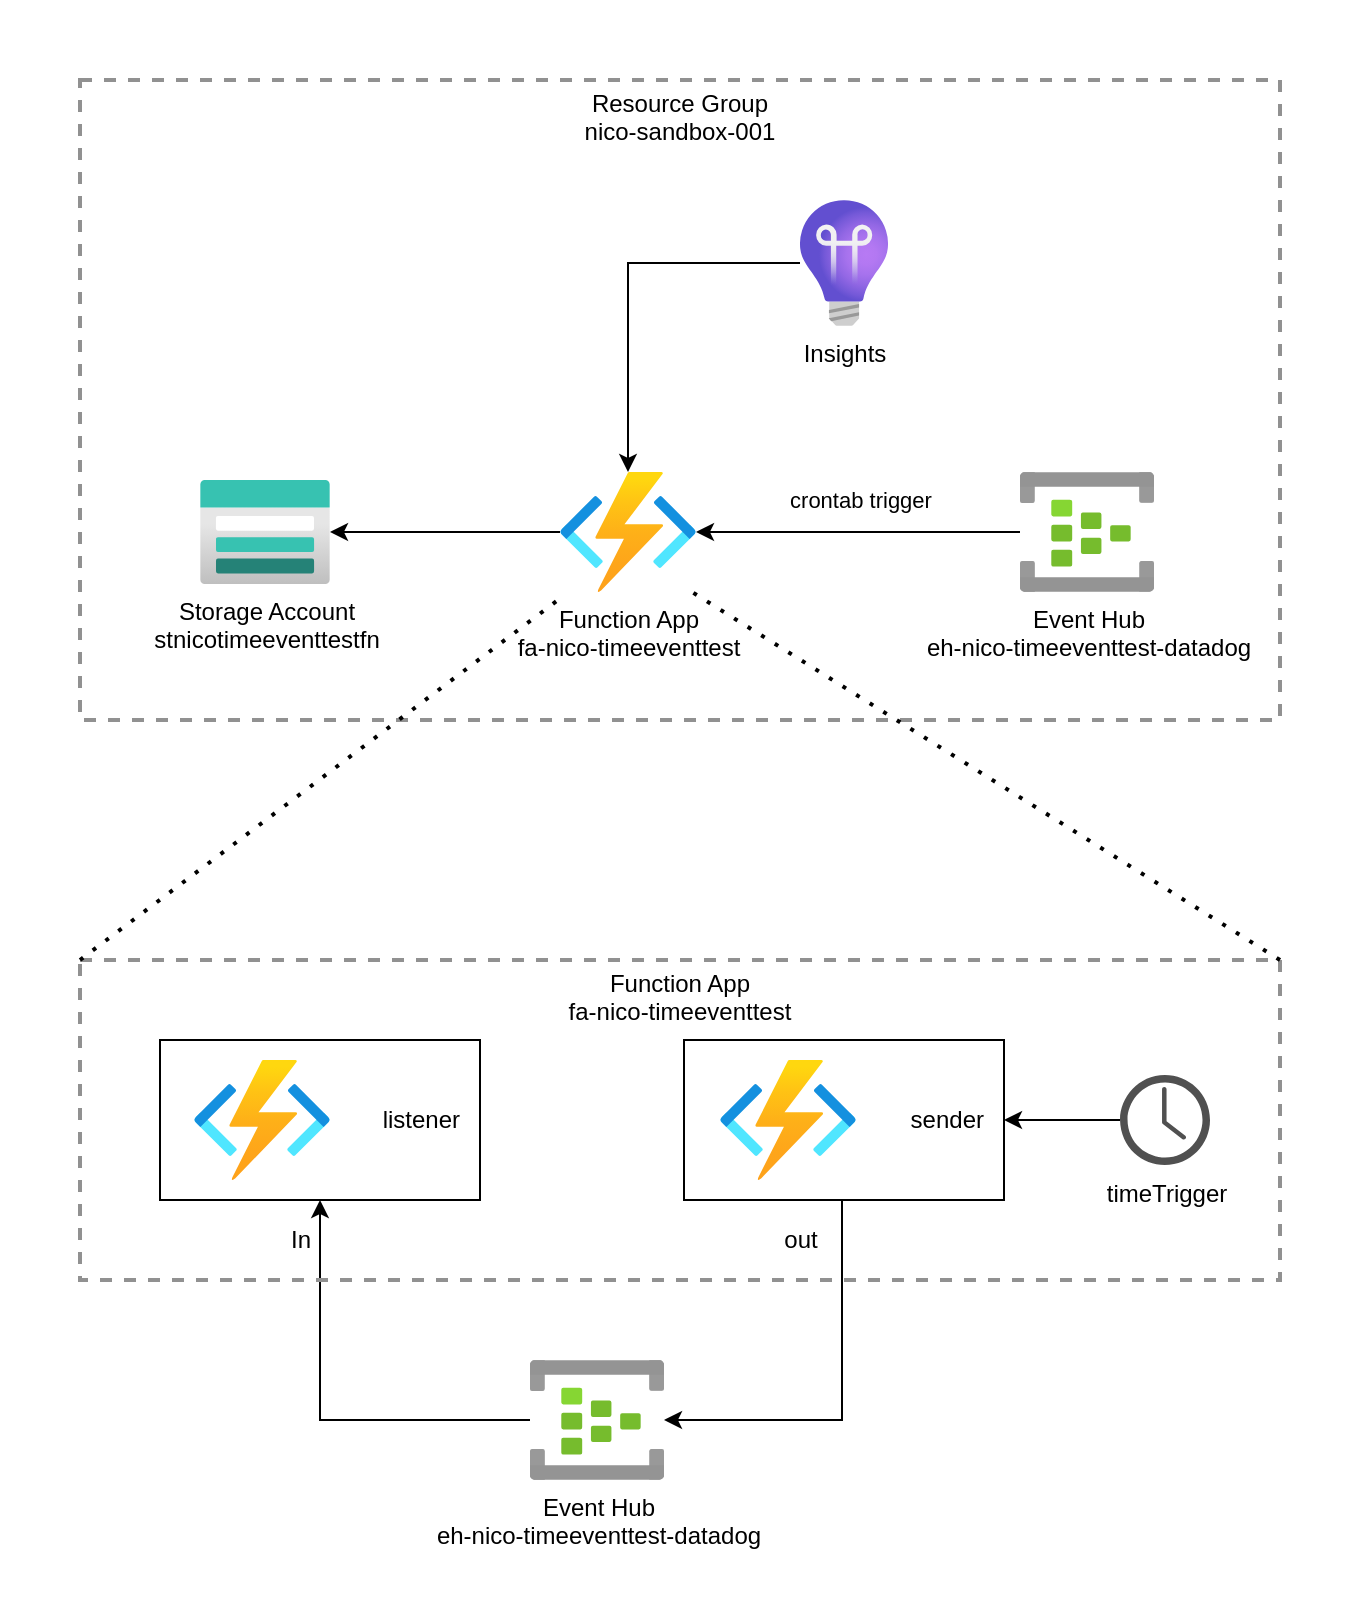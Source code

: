 <mxfile version="21.1.2" type="device">
  <diagram name="Page-1" id="EuCpa8Hlnvk2KAVyg0J5">
    <mxGraphModel dx="2074" dy="1189" grid="1" gridSize="10" guides="1" tooltips="1" connect="1" arrows="1" fold="1" page="1" pageScale="1" pageWidth="850" pageHeight="1100" math="0" shadow="0">
      <root>
        <mxCell id="0" />
        <mxCell id="1" parent="0" />
        <mxCell id="QplM-WZJ82Yex_5dZCln-23" value="" style="rounded=0;whiteSpace=wrap;html=1;strokeColor=none;" vertex="1" parent="1">
          <mxGeometry x="160" y="160" width="680" height="800" as="geometry" />
        </mxCell>
        <mxCell id="QplM-WZJ82Yex_5dZCln-1" value="Resource Group&lt;br&gt;nico-sandbox-001" style="fontStyle=0;verticalAlign=top;align=center;spacingTop=-2;fillColor=none;rounded=0;whiteSpace=wrap;html=1;strokeColor=#919191;strokeWidth=2;dashed=1;container=1;collapsible=0;expand=0;recursiveResize=0;" vertex="1" parent="1">
          <mxGeometry x="200" y="200" width="600" height="320" as="geometry" />
        </mxCell>
        <mxCell id="QplM-WZJ82Yex_5dZCln-2" value="Storage Account&lt;br&gt;stnicotimeeventtestfn" style="image;aspect=fixed;html=1;points=[];align=center;fontSize=12;image=img/lib/azure2/storage/Storage_Accounts.svg;" vertex="1" parent="1">
          <mxGeometry x="260" y="400" width="65" height="52" as="geometry" />
        </mxCell>
        <mxCell id="QplM-WZJ82Yex_5dZCln-5" style="edgeStyle=orthogonalEdgeStyle;rounded=0;orthogonalLoop=1;jettySize=auto;html=1;" edge="1" parent="1" source="QplM-WZJ82Yex_5dZCln-3" target="QplM-WZJ82Yex_5dZCln-2">
          <mxGeometry relative="1" as="geometry" />
        </mxCell>
        <mxCell id="QplM-WZJ82Yex_5dZCln-3" value="Function App&lt;br&gt;fa-nico-timeeventtest" style="image;aspect=fixed;html=1;points=[];align=center;fontSize=12;image=img/lib/azure2/compute/Function_Apps.svg;" vertex="1" parent="1">
          <mxGeometry x="440" y="396" width="68" height="60" as="geometry" />
        </mxCell>
        <mxCell id="QplM-WZJ82Yex_5dZCln-7" value="crontab trigger" style="edgeStyle=orthogonalEdgeStyle;rounded=0;orthogonalLoop=1;jettySize=auto;html=1;" edge="1" parent="1" source="QplM-WZJ82Yex_5dZCln-6" target="QplM-WZJ82Yex_5dZCln-3">
          <mxGeometry x="-0.012" y="-16" relative="1" as="geometry">
            <mxPoint as="offset" />
          </mxGeometry>
        </mxCell>
        <mxCell id="QplM-WZJ82Yex_5dZCln-6" value="Event Hub&lt;br&gt;eh-nico-timeeventtest-datadog" style="image;aspect=fixed;html=1;points=[];align=center;fontSize=12;image=img/lib/azure2/iot/Event_Hubs.svg;" vertex="1" parent="1">
          <mxGeometry x="670" y="396" width="67" height="60" as="geometry" />
        </mxCell>
        <mxCell id="QplM-WZJ82Yex_5dZCln-10" style="edgeStyle=orthogonalEdgeStyle;rounded=0;orthogonalLoop=1;jettySize=auto;html=1;" edge="1" parent="1" source="QplM-WZJ82Yex_5dZCln-8" target="QplM-WZJ82Yex_5dZCln-3">
          <mxGeometry relative="1" as="geometry" />
        </mxCell>
        <mxCell id="QplM-WZJ82Yex_5dZCln-8" value="Insights" style="image;aspect=fixed;html=1;points=[];align=center;fontSize=12;image=img/lib/azure2/devops/Application_Insights.svg;" vertex="1" parent="1">
          <mxGeometry x="560" y="260" width="44" height="63" as="geometry" />
        </mxCell>
        <mxCell id="QplM-WZJ82Yex_5dZCln-11" value="listener" style="rounded=0;whiteSpace=wrap;html=1;align=right;spacingRight=8;" vertex="1" parent="1">
          <mxGeometry x="240" y="680" width="160" height="80" as="geometry" />
        </mxCell>
        <mxCell id="QplM-WZJ82Yex_5dZCln-16" value="out" style="edgeStyle=orthogonalEdgeStyle;rounded=0;orthogonalLoop=1;jettySize=auto;html=1;fontSize=12;" edge="1" parent="1" source="QplM-WZJ82Yex_5dZCln-12" target="QplM-WZJ82Yex_5dZCln-15">
          <mxGeometry x="-0.799" y="-21" relative="1" as="geometry">
            <Array as="points">
              <mxPoint x="581" y="870" />
            </Array>
            <mxPoint as="offset" />
          </mxGeometry>
        </mxCell>
        <mxCell id="QplM-WZJ82Yex_5dZCln-12" value="sender" style="rounded=0;whiteSpace=wrap;html=1;align=right;spacingRight=8;" vertex="1" parent="1">
          <mxGeometry x="502" y="680" width="160" height="80" as="geometry" />
        </mxCell>
        <mxCell id="QplM-WZJ82Yex_5dZCln-14" style="edgeStyle=orthogonalEdgeStyle;rounded=0;orthogonalLoop=1;jettySize=auto;html=1;entryX=1;entryY=0.5;entryDx=0;entryDy=0;" edge="1" parent="1" source="QplM-WZJ82Yex_5dZCln-13" target="QplM-WZJ82Yex_5dZCln-12">
          <mxGeometry relative="1" as="geometry" />
        </mxCell>
        <mxCell id="QplM-WZJ82Yex_5dZCln-13" value="timeTrigger" style="sketch=0;pointerEvents=1;shadow=0;dashed=0;html=1;strokeColor=none;fillColor=#505050;labelPosition=center;verticalLabelPosition=bottom;verticalAlign=top;outlineConnect=0;align=center;shape=mxgraph.office.concepts.clock;" vertex="1" parent="1">
          <mxGeometry x="720" y="697.5" width="45" height="45" as="geometry" />
        </mxCell>
        <mxCell id="QplM-WZJ82Yex_5dZCln-17" value="In" style="edgeStyle=orthogonalEdgeStyle;rounded=0;orthogonalLoop=1;jettySize=auto;html=1;entryX=0.5;entryY=1;entryDx=0;entryDy=0;fontSize=12;" edge="1" parent="1" source="QplM-WZJ82Yex_5dZCln-15" target="QplM-WZJ82Yex_5dZCln-11">
          <mxGeometry x="0.814" y="10" relative="1" as="geometry">
            <mxPoint as="offset" />
          </mxGeometry>
        </mxCell>
        <mxCell id="QplM-WZJ82Yex_5dZCln-15" value="Event Hub&lt;br&gt;eh-nico-timeeventtest-datadog" style="image;aspect=fixed;html=1;points=[];align=center;fontSize=12;image=img/lib/azure2/iot/Event_Hubs.svg;" vertex="1" parent="1">
          <mxGeometry x="425" y="840" width="67" height="60" as="geometry" />
        </mxCell>
        <mxCell id="QplM-WZJ82Yex_5dZCln-18" value="" style="image;aspect=fixed;html=1;points=[];align=center;fontSize=12;image=img/lib/azure2/compute/Function_Apps.svg;" vertex="1" parent="1">
          <mxGeometry x="257" y="690" width="68" height="60" as="geometry" />
        </mxCell>
        <mxCell id="QplM-WZJ82Yex_5dZCln-19" value="" style="image;aspect=fixed;html=1;points=[];align=center;fontSize=12;image=img/lib/azure2/compute/Function_Apps.svg;" vertex="1" parent="1">
          <mxGeometry x="520" y="690" width="68" height="60" as="geometry" />
        </mxCell>
        <mxCell id="QplM-WZJ82Yex_5dZCln-20" value="Function App&lt;br style=&quot;border-color: var(--border-color);&quot;&gt;&lt;span style=&quot;background-color: rgb(255, 255, 255);&quot;&gt;fa-nico-timeeventtest&lt;/span&gt;" style="fontStyle=0;verticalAlign=top;align=center;spacingTop=-2;fillColor=none;rounded=0;whiteSpace=wrap;html=1;strokeColor=#919191;strokeWidth=2;dashed=1;container=1;collapsible=0;expand=0;recursiveResize=0;" vertex="1" parent="1">
          <mxGeometry x="200" y="640" width="600" height="160" as="geometry" />
        </mxCell>
        <mxCell id="QplM-WZJ82Yex_5dZCln-21" value="" style="endArrow=none;dashed=1;html=1;dashPattern=1 3;strokeWidth=2;rounded=0;entryX=-0.015;entryY=1.067;entryDx=0;entryDy=0;entryPerimeter=0;exitX=0;exitY=0;exitDx=0;exitDy=0;" edge="1" parent="1" source="QplM-WZJ82Yex_5dZCln-20" target="QplM-WZJ82Yex_5dZCln-3">
          <mxGeometry width="50" height="50" relative="1" as="geometry">
            <mxPoint x="257" y="590" as="sourcePoint" />
            <mxPoint x="307" y="540" as="targetPoint" />
          </mxGeometry>
        </mxCell>
        <mxCell id="QplM-WZJ82Yex_5dZCln-22" value="" style="endArrow=none;dashed=1;html=1;dashPattern=1 3;strokeWidth=2;rounded=0;entryX=0.971;entryY=1;entryDx=0;entryDy=0;entryPerimeter=0;exitX=1;exitY=0;exitDx=0;exitDy=0;" edge="1" parent="1" source="QplM-WZJ82Yex_5dZCln-20" target="QplM-WZJ82Yex_5dZCln-3">
          <mxGeometry width="50" height="50" relative="1" as="geometry">
            <mxPoint x="210" y="650" as="sourcePoint" />
            <mxPoint x="449" y="470" as="targetPoint" />
          </mxGeometry>
        </mxCell>
      </root>
    </mxGraphModel>
  </diagram>
</mxfile>
